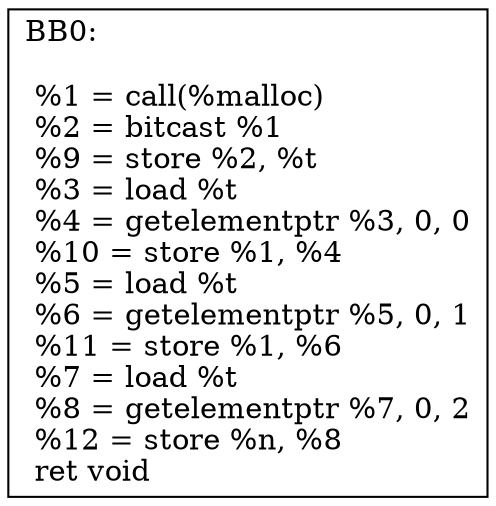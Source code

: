 digraph "CFG for 'CreateNode' function" {
	AA0 [shape=record, label="{BB0:\l\l  %1 = call(%malloc)\l %2 = bitcast %1\l %9 = store %2,  %t\l %3 = load %t\l %4 = getelementptr %3,  0,  0\l %10 = store %1,  %4\l %5 = load %t\l %6 = getelementptr %5,  0,  1\l %11 = store %1,  %6\l %7 = load %t\l %8 = getelementptr %7,  0,  2\l %12 = store %n,  %8\l ret void\l}"];
}
